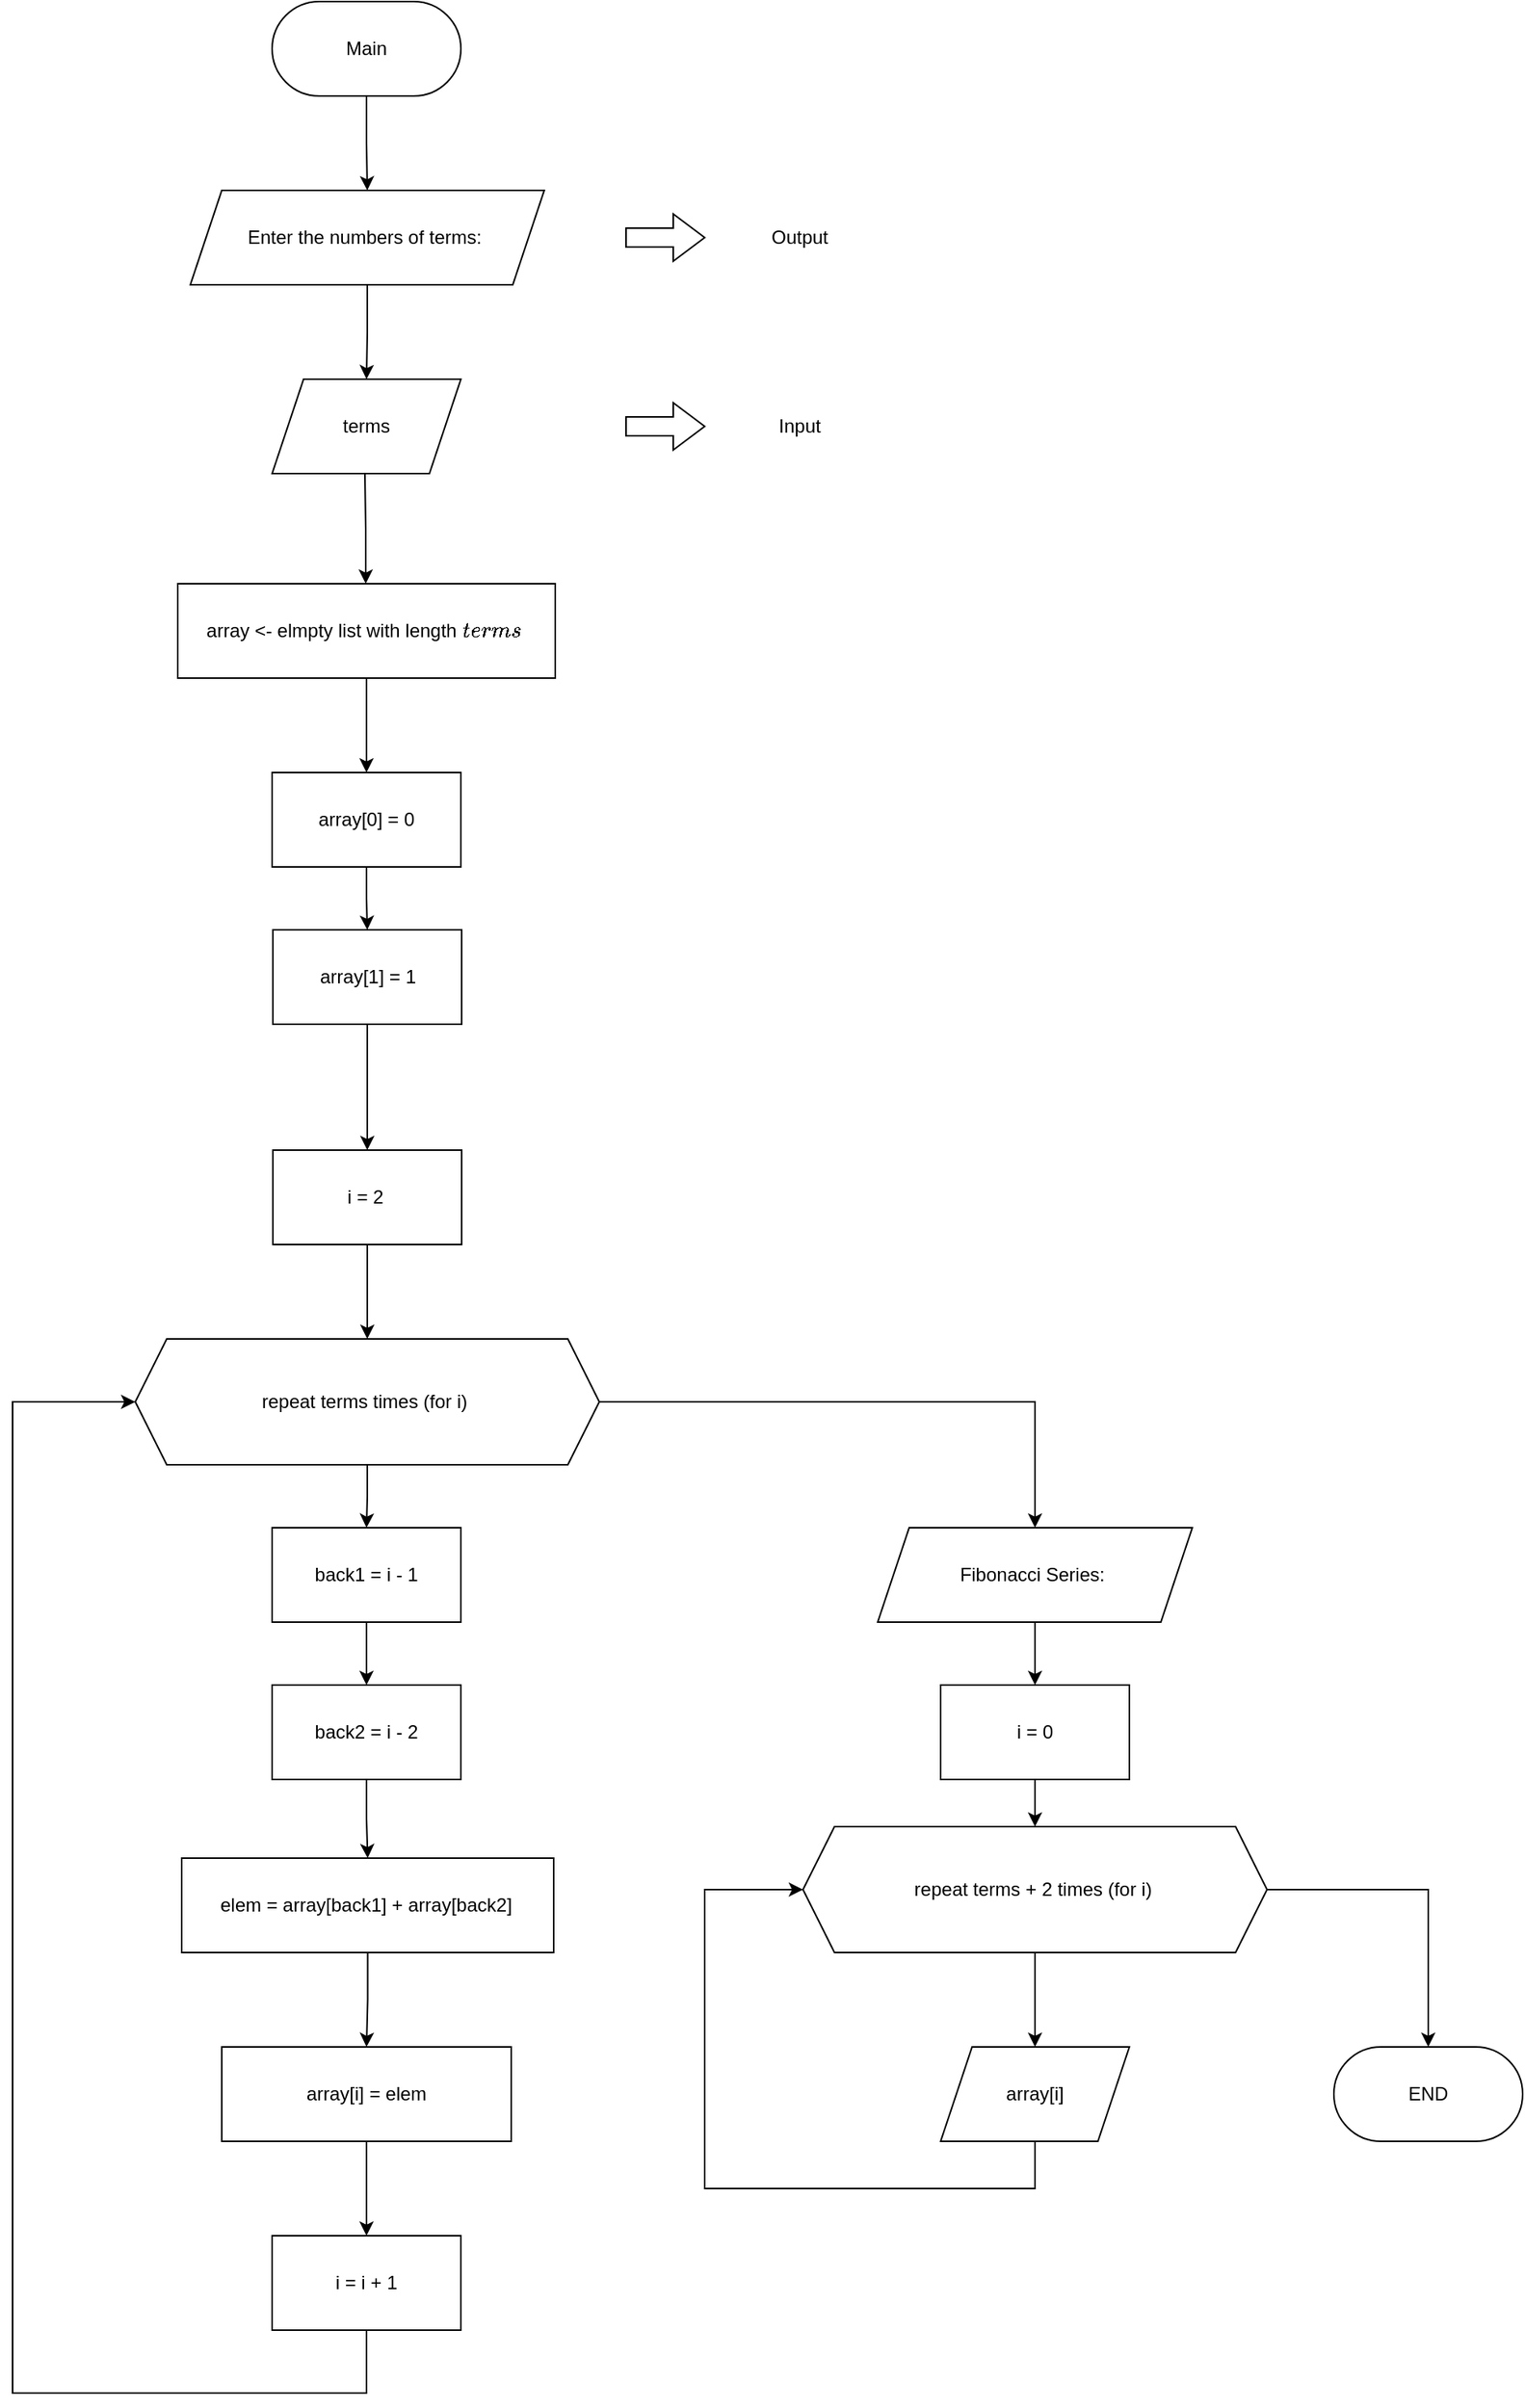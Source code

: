 <mxfile version="26.2.2">
  <diagram name="Page-1" id="jZ7Mb9LsnhmssLoWJbRS">
    <mxGraphModel dx="618" dy="882" grid="1" gridSize="10" guides="1" tooltips="1" connect="1" arrows="1" fold="1" page="1" pageScale="1" pageWidth="850" pageHeight="1100" math="0" shadow="0">
      <root>
        <mxCell id="0" />
        <mxCell id="1" parent="0" />
        <mxCell id="SWo9y28kimKi02A5bVwf-3" value="" style="edgeStyle=orthogonalEdgeStyle;rounded=0;orthogonalLoop=1;jettySize=auto;html=1;" edge="1" parent="1" source="SWo9y28kimKi02A5bVwf-1" target="SWo9y28kimKi02A5bVwf-2">
          <mxGeometry relative="1" as="geometry" />
        </mxCell>
        <mxCell id="SWo9y28kimKi02A5bVwf-1" value="Main" style="rounded=1;whiteSpace=wrap;html=1;arcSize=50;" vertex="1" parent="1">
          <mxGeometry x="365" y="60" width="120" height="60" as="geometry" />
        </mxCell>
        <mxCell id="SWo9y28kimKi02A5bVwf-6" style="edgeStyle=orthogonalEdgeStyle;rounded=0;orthogonalLoop=1;jettySize=auto;html=1;" edge="1" parent="1" source="SWo9y28kimKi02A5bVwf-2" target="SWo9y28kimKi02A5bVwf-4">
          <mxGeometry relative="1" as="geometry" />
        </mxCell>
        <mxCell id="SWo9y28kimKi02A5bVwf-2" value="Enter the numbers of terms:&amp;nbsp;" style="shape=parallelogram;perimeter=parallelogramPerimeter;whiteSpace=wrap;html=1;fixedSize=1;" vertex="1" parent="1">
          <mxGeometry x="313" y="180" width="225" height="60" as="geometry" />
        </mxCell>
        <mxCell id="SWo9y28kimKi02A5bVwf-12" value="" style="edgeStyle=orthogonalEdgeStyle;rounded=0;orthogonalLoop=1;jettySize=auto;html=1;" edge="1" parent="1">
          <mxGeometry relative="1" as="geometry">
            <mxPoint x="424" y="360" as="sourcePoint" />
            <mxPoint x="424.52" y="430" as="targetPoint" />
          </mxGeometry>
        </mxCell>
        <mxCell id="SWo9y28kimKi02A5bVwf-4" value="terms" style="shape=parallelogram;perimeter=parallelogramPerimeter;whiteSpace=wrap;html=1;fixedSize=1;" vertex="1" parent="1">
          <mxGeometry x="365" y="300" width="120" height="60" as="geometry" />
        </mxCell>
        <mxCell id="SWo9y28kimKi02A5bVwf-7" value="" style="shape=singleArrow;whiteSpace=wrap;html=1;arrowWidth=0.4;arrowSize=0.4;" vertex="1" parent="1">
          <mxGeometry x="590" y="195" width="50" height="30" as="geometry" />
        </mxCell>
        <mxCell id="SWo9y28kimKi02A5bVwf-8" value="Output" style="text;html=1;align=center;verticalAlign=middle;resizable=0;points=[];autosize=1;strokeColor=none;fillColor=none;" vertex="1" parent="1">
          <mxGeometry x="670" y="195" width="60" height="30" as="geometry" />
        </mxCell>
        <mxCell id="SWo9y28kimKi02A5bVwf-9" value="" style="shape=singleArrow;whiteSpace=wrap;html=1;arrowWidth=0.4;arrowSize=0.4;" vertex="1" parent="1">
          <mxGeometry x="590" y="315" width="50" height="30" as="geometry" />
        </mxCell>
        <mxCell id="SWo9y28kimKi02A5bVwf-10" value="Input" style="text;html=1;align=center;verticalAlign=middle;resizable=0;points=[];autosize=1;strokeColor=none;fillColor=none;" vertex="1" parent="1">
          <mxGeometry x="675" y="315" width="50" height="30" as="geometry" />
        </mxCell>
        <mxCell id="SWo9y28kimKi02A5bVwf-15" value="" style="edgeStyle=orthogonalEdgeStyle;rounded=0;orthogonalLoop=1;jettySize=auto;html=1;" edge="1" parent="1" source="SWo9y28kimKi02A5bVwf-13" target="SWo9y28kimKi02A5bVwf-14">
          <mxGeometry relative="1" as="geometry" />
        </mxCell>
        <mxCell id="SWo9y28kimKi02A5bVwf-13" value="array &amp;lt;- elmpty list with length `terms`&amp;nbsp;" style="rounded=0;whiteSpace=wrap;html=1;" vertex="1" parent="1">
          <mxGeometry x="305" y="430" width="240" height="60" as="geometry" />
        </mxCell>
        <mxCell id="SWo9y28kimKi02A5bVwf-18" value="" style="edgeStyle=orthogonalEdgeStyle;rounded=0;orthogonalLoop=1;jettySize=auto;html=1;" edge="1" parent="1" source="SWo9y28kimKi02A5bVwf-14" target="SWo9y28kimKi02A5bVwf-17">
          <mxGeometry relative="1" as="geometry" />
        </mxCell>
        <mxCell id="SWo9y28kimKi02A5bVwf-14" value="array[0] = 0" style="rounded=0;whiteSpace=wrap;html=1;" vertex="1" parent="1">
          <mxGeometry x="365" y="550" width="120" height="60" as="geometry" />
        </mxCell>
        <mxCell id="SWo9y28kimKi02A5bVwf-21" style="edgeStyle=orthogonalEdgeStyle;rounded=0;orthogonalLoop=1;jettySize=auto;html=1;" edge="1" parent="1" source="SWo9y28kimKi02A5bVwf-17">
          <mxGeometry relative="1" as="geometry">
            <mxPoint x="425.5" y="790" as="targetPoint" />
          </mxGeometry>
        </mxCell>
        <mxCell id="SWo9y28kimKi02A5bVwf-17" value="array[1] = 1" style="rounded=0;whiteSpace=wrap;html=1;" vertex="1" parent="1">
          <mxGeometry x="365.5" y="650" width="120" height="60" as="geometry" />
        </mxCell>
        <mxCell id="SWo9y28kimKi02A5bVwf-24" value="" style="edgeStyle=orthogonalEdgeStyle;rounded=0;orthogonalLoop=1;jettySize=auto;html=1;" edge="1" parent="1" source="SWo9y28kimKi02A5bVwf-22" target="SWo9y28kimKi02A5bVwf-23">
          <mxGeometry relative="1" as="geometry" />
        </mxCell>
        <mxCell id="SWo9y28kimKi02A5bVwf-22" value="i = 2&amp;nbsp;" style="rounded=0;whiteSpace=wrap;html=1;" vertex="1" parent="1">
          <mxGeometry x="365.5" y="790" width="120" height="60" as="geometry" />
        </mxCell>
        <mxCell id="SWo9y28kimKi02A5bVwf-26" value="" style="edgeStyle=orthogonalEdgeStyle;rounded=0;orthogonalLoop=1;jettySize=auto;html=1;" edge="1" parent="1" source="SWo9y28kimKi02A5bVwf-23" target="SWo9y28kimKi02A5bVwf-25">
          <mxGeometry relative="1" as="geometry" />
        </mxCell>
        <mxCell id="SWo9y28kimKi02A5bVwf-41" style="edgeStyle=orthogonalEdgeStyle;rounded=0;orthogonalLoop=1;jettySize=auto;html=1;entryX=0.5;entryY=0;entryDx=0;entryDy=0;" edge="1" parent="1" source="SWo9y28kimKi02A5bVwf-23" target="SWo9y28kimKi02A5bVwf-40">
          <mxGeometry relative="1" as="geometry" />
        </mxCell>
        <mxCell id="SWo9y28kimKi02A5bVwf-23" value="repeat terms times (for i)&amp;nbsp;" style="shape=hexagon;perimeter=hexagonPerimeter2;whiteSpace=wrap;html=1;fixedSize=1;" vertex="1" parent="1">
          <mxGeometry x="278" y="910" width="295" height="80" as="geometry" />
        </mxCell>
        <mxCell id="SWo9y28kimKi02A5bVwf-28" value="" style="edgeStyle=orthogonalEdgeStyle;rounded=0;orthogonalLoop=1;jettySize=auto;html=1;" edge="1" parent="1" source="SWo9y28kimKi02A5bVwf-25" target="SWo9y28kimKi02A5bVwf-27">
          <mxGeometry relative="1" as="geometry" />
        </mxCell>
        <mxCell id="SWo9y28kimKi02A5bVwf-25" value="back1 = i - 1" style="rounded=0;whiteSpace=wrap;html=1;" vertex="1" parent="1">
          <mxGeometry x="365" y="1030" width="120" height="60" as="geometry" />
        </mxCell>
        <mxCell id="SWo9y28kimKi02A5bVwf-31" style="edgeStyle=orthogonalEdgeStyle;rounded=0;orthogonalLoop=1;jettySize=auto;html=1;" edge="1" parent="1" source="SWo9y28kimKi02A5bVwf-27" target="SWo9y28kimKi02A5bVwf-29">
          <mxGeometry relative="1" as="geometry" />
        </mxCell>
        <mxCell id="SWo9y28kimKi02A5bVwf-27" value="back2 = i - 2" style="rounded=0;whiteSpace=wrap;html=1;" vertex="1" parent="1">
          <mxGeometry x="365" y="1130" width="120" height="60" as="geometry" />
        </mxCell>
        <mxCell id="SWo9y28kimKi02A5bVwf-33" value="" style="edgeStyle=orthogonalEdgeStyle;rounded=0;orthogonalLoop=1;jettySize=auto;html=1;" edge="1" parent="1" source="SWo9y28kimKi02A5bVwf-29" target="SWo9y28kimKi02A5bVwf-32">
          <mxGeometry relative="1" as="geometry" />
        </mxCell>
        <mxCell id="SWo9y28kimKi02A5bVwf-29" value="elem = array[back1] + array[back2]&amp;nbsp;" style="rounded=0;whiteSpace=wrap;html=1;" vertex="1" parent="1">
          <mxGeometry x="307.5" y="1240" width="236.5" height="60" as="geometry" />
        </mxCell>
        <mxCell id="SWo9y28kimKi02A5bVwf-38" value="" style="edgeStyle=orthogonalEdgeStyle;rounded=0;orthogonalLoop=1;jettySize=auto;html=1;" edge="1" parent="1" source="SWo9y28kimKi02A5bVwf-32" target="SWo9y28kimKi02A5bVwf-37">
          <mxGeometry relative="1" as="geometry" />
        </mxCell>
        <mxCell id="SWo9y28kimKi02A5bVwf-32" value="array[i] = elem" style="rounded=0;whiteSpace=wrap;html=1;" vertex="1" parent="1">
          <mxGeometry x="333" y="1360" width="184" height="60" as="geometry" />
        </mxCell>
        <mxCell id="SWo9y28kimKi02A5bVwf-39" style="edgeStyle=orthogonalEdgeStyle;rounded=0;orthogonalLoop=1;jettySize=auto;html=1;entryX=0;entryY=0.5;entryDx=0;entryDy=0;" edge="1" parent="1" source="SWo9y28kimKi02A5bVwf-37" target="SWo9y28kimKi02A5bVwf-23">
          <mxGeometry relative="1" as="geometry">
            <Array as="points">
              <mxPoint x="425" y="1580" />
              <mxPoint x="200" y="1580" />
              <mxPoint x="200" y="950" />
            </Array>
          </mxGeometry>
        </mxCell>
        <mxCell id="SWo9y28kimKi02A5bVwf-37" value="i = i + 1" style="rounded=0;whiteSpace=wrap;html=1;" vertex="1" parent="1">
          <mxGeometry x="365" y="1480" width="120" height="60" as="geometry" />
        </mxCell>
        <mxCell id="SWo9y28kimKi02A5bVwf-46" style="edgeStyle=orthogonalEdgeStyle;rounded=0;orthogonalLoop=1;jettySize=auto;html=1;" edge="1" parent="1" source="SWo9y28kimKi02A5bVwf-40" target="SWo9y28kimKi02A5bVwf-44">
          <mxGeometry relative="1" as="geometry" />
        </mxCell>
        <mxCell id="SWo9y28kimKi02A5bVwf-40" value="Fibonacci Series:&amp;nbsp;" style="shape=parallelogram;perimeter=parallelogramPerimeter;whiteSpace=wrap;html=1;fixedSize=1;" vertex="1" parent="1">
          <mxGeometry x="750" y="1030" width="200" height="60" as="geometry" />
        </mxCell>
        <mxCell id="SWo9y28kimKi02A5bVwf-49" value="" style="edgeStyle=orthogonalEdgeStyle;rounded=0;orthogonalLoop=1;jettySize=auto;html=1;" edge="1" parent="1" source="SWo9y28kimKi02A5bVwf-42" target="SWo9y28kimKi02A5bVwf-48">
          <mxGeometry relative="1" as="geometry" />
        </mxCell>
        <mxCell id="SWo9y28kimKi02A5bVwf-52" style="edgeStyle=orthogonalEdgeStyle;rounded=0;orthogonalLoop=1;jettySize=auto;html=1;" edge="1" parent="1" source="SWo9y28kimKi02A5bVwf-42" target="SWo9y28kimKi02A5bVwf-51">
          <mxGeometry relative="1" as="geometry" />
        </mxCell>
        <mxCell id="SWo9y28kimKi02A5bVwf-42" value="repeat terms + 2 times (for i)&amp;nbsp;" style="shape=hexagon;perimeter=hexagonPerimeter2;whiteSpace=wrap;html=1;fixedSize=1;" vertex="1" parent="1">
          <mxGeometry x="702.5" y="1220" width="295" height="80" as="geometry" />
        </mxCell>
        <mxCell id="SWo9y28kimKi02A5bVwf-47" style="edgeStyle=orthogonalEdgeStyle;rounded=0;orthogonalLoop=1;jettySize=auto;html=1;" edge="1" parent="1" source="SWo9y28kimKi02A5bVwf-44" target="SWo9y28kimKi02A5bVwf-42">
          <mxGeometry relative="1" as="geometry" />
        </mxCell>
        <mxCell id="SWo9y28kimKi02A5bVwf-44" value="i = 0" style="rounded=0;whiteSpace=wrap;html=1;" vertex="1" parent="1">
          <mxGeometry x="790" y="1130" width="120" height="60" as="geometry" />
        </mxCell>
        <mxCell id="SWo9y28kimKi02A5bVwf-50" style="edgeStyle=orthogonalEdgeStyle;rounded=0;orthogonalLoop=1;jettySize=auto;html=1;entryX=0;entryY=0.5;entryDx=0;entryDy=0;" edge="1" parent="1" source="SWo9y28kimKi02A5bVwf-48" target="SWo9y28kimKi02A5bVwf-42">
          <mxGeometry relative="1" as="geometry">
            <Array as="points">
              <mxPoint x="850" y="1450" />
              <mxPoint x="640" y="1450" />
              <mxPoint x="640" y="1260" />
            </Array>
          </mxGeometry>
        </mxCell>
        <mxCell id="SWo9y28kimKi02A5bVwf-48" value="array[i]" style="shape=parallelogram;perimeter=parallelogramPerimeter;whiteSpace=wrap;html=1;fixedSize=1;" vertex="1" parent="1">
          <mxGeometry x="790" y="1360" width="120" height="60" as="geometry" />
        </mxCell>
        <mxCell id="SWo9y28kimKi02A5bVwf-51" value="END" style="rounded=1;whiteSpace=wrap;html=1;arcSize=50;" vertex="1" parent="1">
          <mxGeometry x="1040" y="1360" width="120" height="60" as="geometry" />
        </mxCell>
      </root>
    </mxGraphModel>
  </diagram>
</mxfile>
